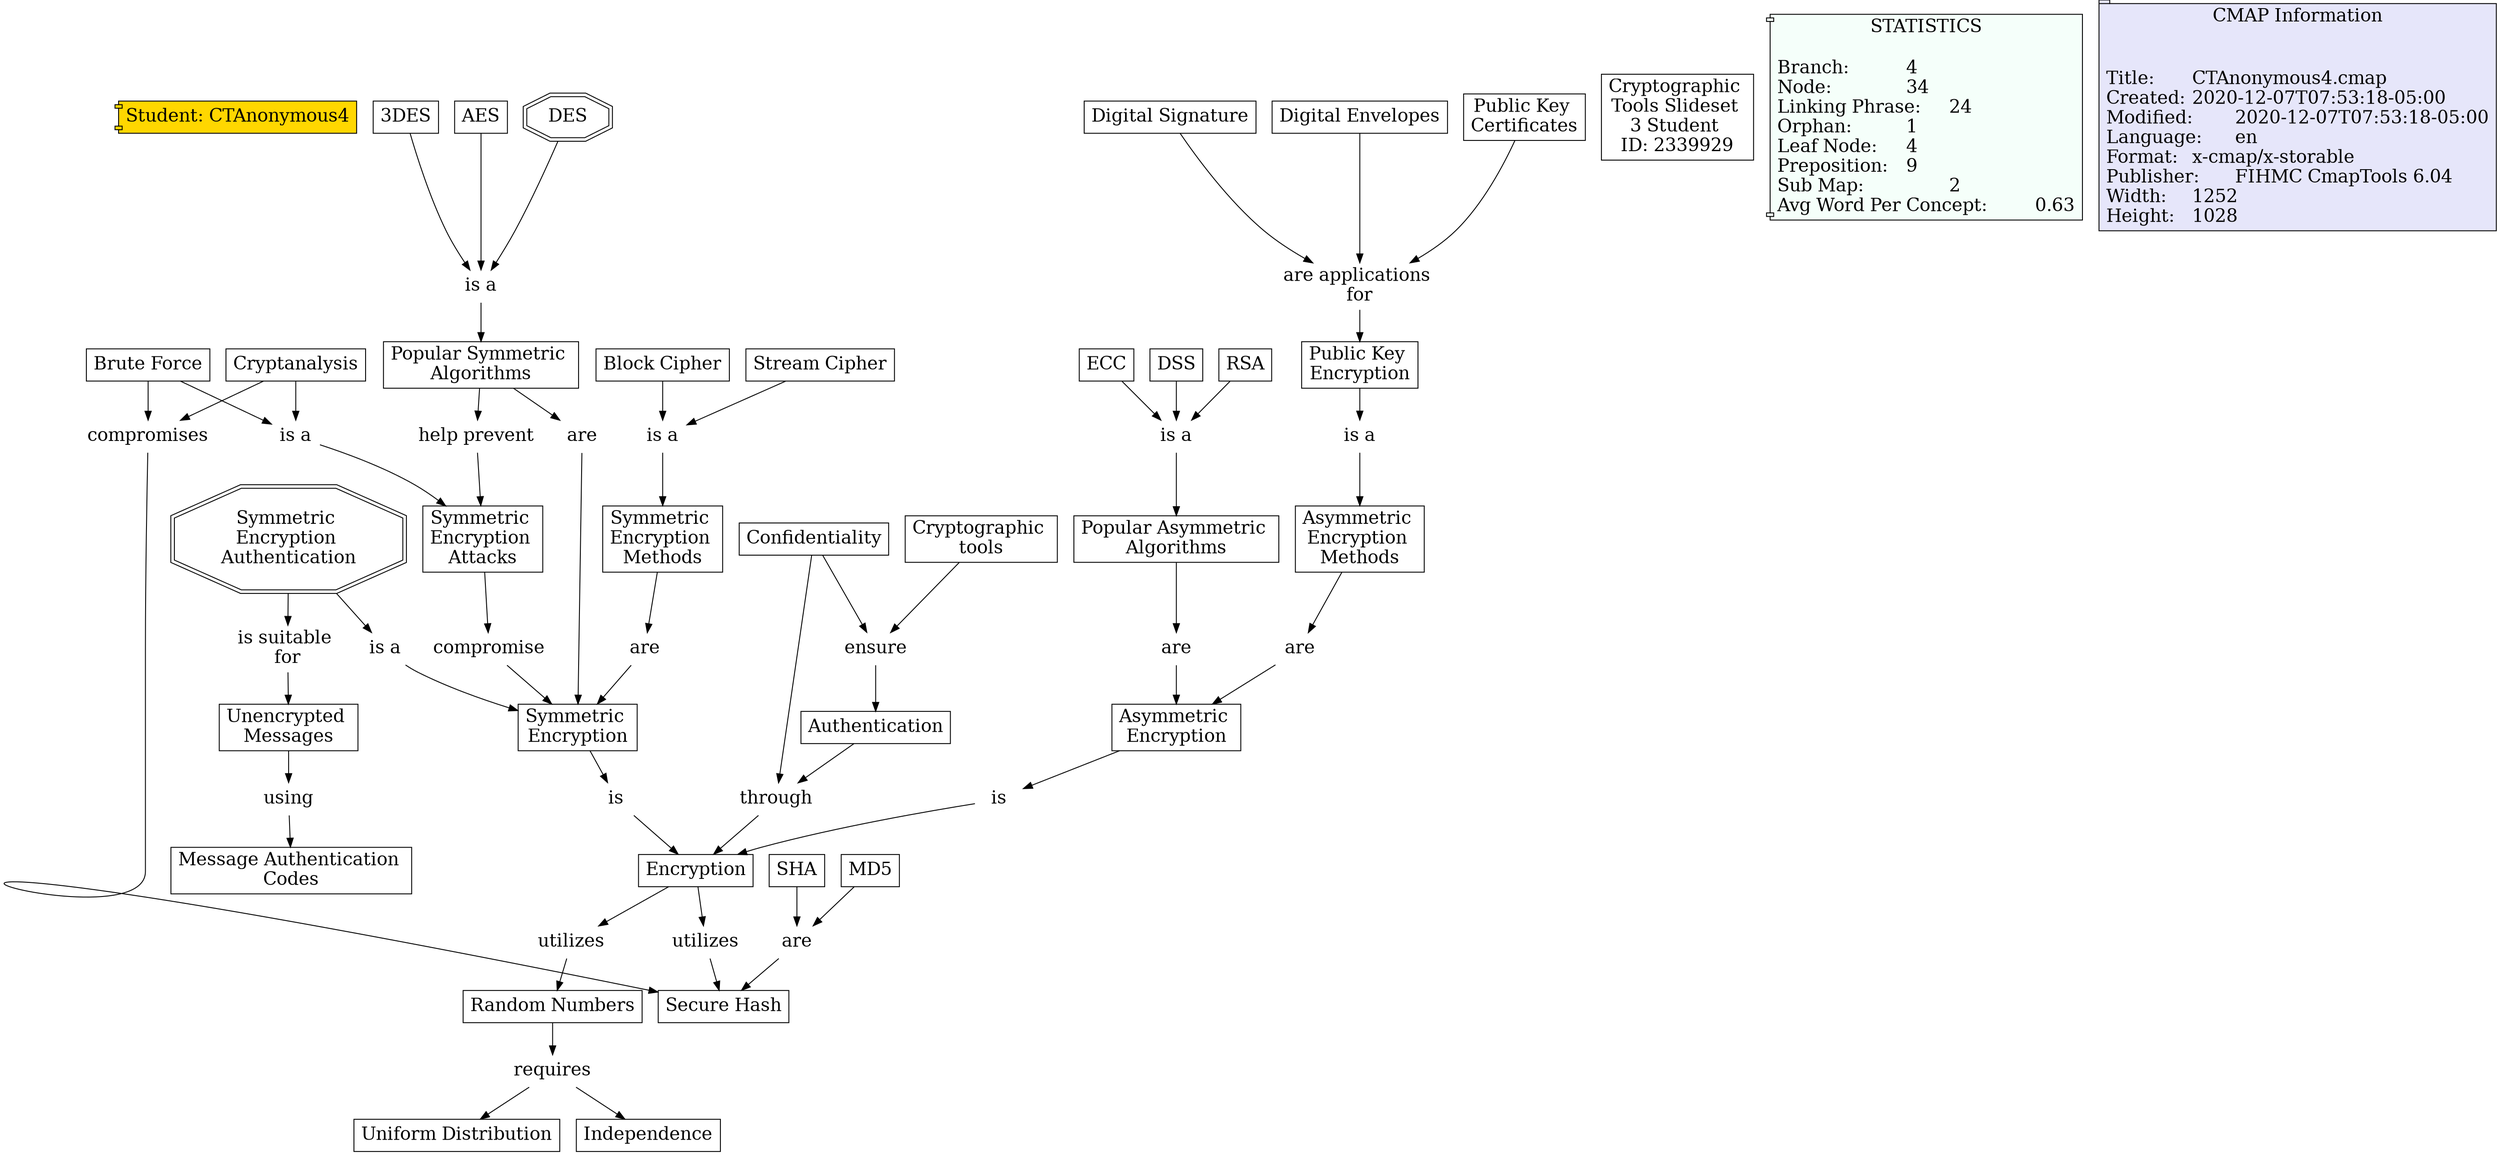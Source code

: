 // The Round Table
digraph {
	Student [label="Student: CTAnonymous4" fillcolor=gold fontsize=20 shape=component style=filled]
	"1RRX6T3DF-DJ2KR5-2NQ" [label=Encryption fillcolor=white fontsize=20 shape=rect style=filled]
	"1RRX711RN-1D64KBX-2WG" [label=utilizes fontsize=20 shape=none]
	"1RRX6T3DF-DJ2KR5-2NQ" -> "1RRX711RN-1D64KBX-2WG" [constraint=true]
	"1RRX5QBDW-22ZX5J0-1F6" [label="Popular Symmetric 
Algorithms" fillcolor=white fontsize=20 shape=rect style=filled]
	"1RRX5RFRZ-24NTMDF-1K0" [label=are fontsize=20 shape=none]
	"1RRX5QBDW-22ZX5J0-1F6" -> "1RRX5RFRZ-24NTMDF-1K0" [constraint=true]
	"1RRX6ZQ3G-243P6GK-2T4" [label=through fontsize=20 shape=none]
	"1RRX6T3DF-DJ2KR5-2NQ" [label=Encryption fillcolor=white fontsize=20 shape=rect style=filled]
	"1RRX6ZQ3G-243P6GK-2T4" -> "1RRX6T3DF-DJ2KR5-2NQ" [constraint=true]
	"1RRX7F89H-19QMDKP-3LM" [label=requires fontsize=20 shape=none]
	"1RRX7DCX6-TS6J33-3J4" [label="Uniform Distribution
" fillcolor=white fontsize=20 shape=rect style=filled]
	"1RRX7F89H-19QMDKP-3LM" -> "1RRX7DCX6-TS6J33-3J4" [constraint=true]
	"1RRX5S0GC-5P7SHC-1KZ" [label="3DES" fillcolor=white fontsize=20 shape=rect style=filled]
	"1RRX5TB2R-21B0R49-1PV" [label="is a" fontsize=20 shape=none]
	"1RRX5S0GC-5P7SHC-1KZ" -> "1RRX5TB2R-21B0R49-1PV" [constraint=true]
	"1RRX6L0M3-1384GY9-2CJ" [label=are fontsize=20 shape=none]
	"1RRX6JL9V-1V8MMM4-27R" [label="Secure Hash
" fillcolor=white fontsize=20 shape=rect style=filled]
	"1RRX6L0M3-1384GY9-2CJ" -> "1RRX6JL9V-1V8MMM4-27R" [constraint=true]
	"1RRX6KN6M-JKSJVM-2BP" [label=SHA fillcolor=white fontsize=20 shape=rect style=filled]
	"1RRX6L0M3-1384GY9-2CJ" [label=are fontsize=20 shape=none]
	"1RRX6KN6M-JKSJVM-2BP" -> "1RRX6L0M3-1384GY9-2CJ" [constraint=true]
	"1RRX5QBDW-22ZX5J0-1F6" [label="Popular Symmetric 
Algorithms" fillcolor=white fontsize=20 shape=rect style=filled]
	"1RRX5QWZ1-12YN31V-1HX" [label="help prevent
" fontsize=20 shape=none]
	"1RRX5QBDW-22ZX5J0-1F6" -> "1RRX5QWZ1-12YN31V-1HX" [constraint=true]
	"1RRX4XL6M-PVWDJB-12P" [label="is a" fontsize=20 shape=none]
	"1RRX4SMMW-288PMXV-RB" [label="Symmetric 
Encryption 
Attacks" fillcolor=white fontsize=20 shape=rect style=filled]
	"1RRX4XL6M-PVWDJB-12P" -> "1RRX4SMMW-288PMXV-RB" [constraint=true]
	"1RRX78W5R-TBFLM7-39S" [label="Digital Signature
" fillcolor=white fontsize=20 shape=rect style=filled]
	"1RRX79QNY-1WC41ZV-3DB" [label="are applications 
for" fontsize=20 shape=none]
	"1RRX78W5R-TBFLM7-39S" -> "1RRX79QNY-1WC41ZV-3DB" [constraint=true]
	"1RRX631XR-2DDV69R-212" [label="Symmetric 
Encryption 
Authentication" fillcolor=white fontsize=20 shape=doubleoctagon style=filled]
	"1RRX63D2V-1CX5ND0-22H" [label="is a" fontsize=20 shape=none]
	"1RRX631XR-2DDV69R-212" -> "1RRX63D2V-1CX5ND0-22H" [constraint=true]
	"1RRX5S2WS-1PZF9Q-1L8" [label=AES fillcolor=white fontsize=20 shape=rect style=filled]
	"1RRX5TB2R-21B0R49-1PV" [label="is a" fontsize=20 shape=none]
	"1RRX5S2WS-1PZF9Q-1L8" -> "1RRX5TB2R-21B0R49-1PV" [constraint=true]
	"1RRX4936Q-3QJVQT-PD" [label="Symmetric 
Encryption" fillcolor=white fontsize=20 shape=rect style=filled]
	"1RRX6W2VG-Z6TSHW-2QR" [label=is fontsize=20 shape=none]
	"1RRX4936Q-3QJVQT-PD" -> "1RRX6W2VG-Z6TSHW-2QR" [constraint=true]
	"1RRX6QRXG-15MMZJR-2J3" [label="Asymmetric 
Encryption 
Methods" fillcolor=white fontsize=20 shape=rect style=filled]
	"1RRX72HLK-1GK8N6M-2ZX" [label=are fontsize=20 shape=none]
	"1RRX6QRXG-15MMZJR-2J3" -> "1RRX72HLK-1GK8N6M-2ZX" [constraint=true]
	"1RRX5YCJZ-2CFPS6F-1YC" [label=are fontsize=20 shape=none]
	"1RRX4936Q-3QJVQT-PD" [label="Symmetric 
Encryption" fillcolor=white fontsize=20 shape=rect style=filled]
	"1RRX5YCJZ-2CFPS6F-1YC" -> "1RRX4936Q-3QJVQT-PD" [constraint=true]
	"1RRX494WH-1LPN9C7-PJ" [label="Asymmetric 
Encryption" fillcolor=white fontsize=20 shape=rect style=filled]
	"1RRX6WCWZ-1V7NVNJ-2RK" [label=is fontsize=20 shape=none]
	"1RRX494WH-1LPN9C7-PJ" -> "1RRX6WCWZ-1V7NVNJ-2RK" [constraint=true]
	"1RRX6NVCN-27MRTYM-2GS" [label=compromises fontsize=20 shape=none]
	"1RRX6JL9V-1V8MMM4-27R" [label="Secure Hash
" fillcolor=white fontsize=20 shape=rect style=filled]
	"1RRX6NVCN-27MRTYM-2GS" -> "1RRX6JL9V-1V8MMM4-27R" [constraint=true]
	"1RRX5XRCL-10XQJP-1X2" [label="is a" fontsize=20 shape=none]
	"1RRX5W2MZ-1RD1273-1SN" [label="Symmetric 
Encryption 
Methods" fillcolor=white fontsize=20 shape=rect style=filled]
	"1RRX5XRCL-10XQJP-1X2" -> "1RRX5W2MZ-1RD1273-1SN" [constraint=true]
	"1RRX5X3LN-17TYMV-1VT" [label="Stream Cipher
" fillcolor=white fontsize=20 shape=rect style=filled]
	"1RRX5XRCL-10XQJP-1X2" [label="is a" fontsize=20 shape=none]
	"1RRX5X3LN-17TYMV-1VT" -> "1RRX5XRCL-10XQJP-1X2" [constraint=true]
	"1RRX4X614-154RWHG-114" [label="Brute Force
" fillcolor=white fontsize=20 shape=rect style=filled]
	"1RRX6NVCN-27MRTYM-2GS" [label=compromises fontsize=20 shape=none]
	"1RRX4X614-154RWHG-114" -> "1RRX6NVCN-27MRTYM-2GS" [constraint=true]
	"1RRX5TB2R-21B0R49-1PV" [label="is a" fontsize=20 shape=none]
	"1RRX5QBDW-22ZX5J0-1F6" [label="Popular Symmetric 
Algorithms" fillcolor=white fontsize=20 shape=rect style=filled]
	"1RRX5TB2R-21B0R49-1PV" -> "1RRX5QBDW-22ZX5J0-1F6" [constraint=true]
	"1RRX7CD2M-1V639PC-3GJ" [label="Random Numbers
" fillcolor=white fontsize=20 shape=rect style=filled]
	"1RRX7F89H-19QMDKP-3LM" [label=requires fontsize=20 shape=none]
	"1RRX7CD2M-1V639PC-3GJ" -> "1RRX7F89H-19QMDKP-3LM" [constraint=true]
	"1RRX7CLPX-1JFHD9F-3H8" [label=utilizes fontsize=20 shape=none]
	"1RRX7CD2M-1V639PC-3GJ" [label="Random Numbers
" fillcolor=white fontsize=20 shape=rect style=filled]
	"1RRX7CLPX-1JFHD9F-3H8" -> "1RRX7CD2M-1V639PC-3GJ" [constraint=true]
	"1RRX6WCWZ-1V7NVNJ-2RK" [label=is fontsize=20 shape=none]
	"1RRX6T3DF-DJ2KR5-2NQ" [label=Encryption fillcolor=white fontsize=20 shape=rect style=filled]
	"1RRX6WCWZ-1V7NVNJ-2RK" -> "1RRX6T3DF-DJ2KR5-2NQ" [constraint=true]
	"1RRX775RX-22M7T31-37Q" [label=ECC fillcolor=white fontsize=20 shape=rect style=filled]
	"1RRX77M2C-862QZC-387" [label="is a" fontsize=20 shape=none]
	"1RRX775RX-22M7T31-37Q" -> "1RRX77M2C-862QZC-387" [constraint=true]
	"1RRX6CPGG-1J0WBGM-25L" [label="is suitable 
for" fontsize=20 shape=none]
	"1RRX6BSK0-V8VLY5-238" [label="Unencrypted 
Messages" fillcolor=white fontsize=20 shape=rect style=filled]
	"1RRX6CPGG-1J0WBGM-25L" -> "1RRX6BSK0-V8VLY5-238" [constraint=true]
	"1RRX72LZW-1BJ87DN-30L" [label="Public Key 
Encryption" fillcolor=white fontsize=20 shape=rect style=filled]
	"1RRX72V3X-L13XDX-31K" [label="is a" fontsize=20 shape=none]
	"1RRX72LZW-1BJ87DN-30L" -> "1RRX72V3X-L13XDX-31K" [constraint=true]
	"1RRX72HLK-1GK8N6M-2ZX" [label=are fontsize=20 shape=none]
	"1RRX494WH-1LPN9C7-PJ" [label="Asymmetric 
Encryption" fillcolor=white fontsize=20 shape=rect style=filled]
	"1RRX72HLK-1GK8N6M-2ZX" -> "1RRX494WH-1LPN9C7-PJ" [constraint=true]
	"1RRX72V3X-L13XDX-31K" [label="is a" fontsize=20 shape=none]
	"1RRX6QRXG-15MMZJR-2J3" [label="Asymmetric 
Encryption 
Methods" fillcolor=white fontsize=20 shape=rect style=filled]
	"1RRX72V3X-L13XDX-31K" -> "1RRX6QRXG-15MMZJR-2J3" [constraint=true]
	"1RRX4X614-154RWHG-114" [label="Brute Force
" fillcolor=white fontsize=20 shape=rect style=filled]
	"1RRX4XL6M-PVWDJB-12P" [label="is a" fontsize=20 shape=none]
	"1RRX4X614-154RWHG-114" -> "1RRX4XL6M-PVWDJB-12P" [constraint=true]
	"1RRX6CY7G-248WRY6-26S" [label=using fontsize=20 shape=none]
	"1RRX6C01Y-8CKV64-242" [label="Message Authentication 
Codes" fillcolor=white fontsize=20 shape=rect style=filled]
	"1RRX6CY7G-248WRY6-26S" -> "1RRX6C01Y-8CKV64-242" [constraint=true]
	"1RRX75FY9-136YH16-335" [label="Popular Asymmetric 
Algorithms" fillcolor=white fontsize=20 shape=rect style=filled]
	"1RRX76CM3-2CLDZ1W-363" [label=are fontsize=20 shape=none]
	"1RRX75FY9-136YH16-335" -> "1RRX76CM3-2CLDZ1W-363" [constraint=true]
	"1RRX5B7GC-106QC98-14P" [label=compromise fontsize=20 shape=none]
	"1RRX4936Q-3QJVQT-PD" [label="Symmetric 
Encryption" fillcolor=white fontsize=20 shape=rect style=filled]
	"1RRX5B7GC-106QC98-14P" -> "1RRX4936Q-3QJVQT-PD" [constraint=true]
	"1RRX6BSK0-V8VLY5-238" [label="Unencrypted 
Messages" fillcolor=white fontsize=20 shape=rect style=filled]
	"1RRX6CY7G-248WRY6-26S" [label=using fontsize=20 shape=none]
	"1RRX6BSK0-V8VLY5-238" -> "1RRX6CY7G-248WRY6-26S" [constraint=true]
	"1RRX5W2MZ-1RD1273-1SN" [label="Symmetric 
Encryption 
Methods" fillcolor=white fontsize=20 shape=rect style=filled]
	"1RRX5YCJZ-2CFPS6F-1YC" [label=are fontsize=20 shape=none]
	"1RRX5W2MZ-1RD1273-1SN" -> "1RRX5YCJZ-2CFPS6F-1YC" [constraint=true]
	"1RRX6W2VG-Z6TSHW-2QR" [label=is fontsize=20 shape=none]
	"1RRX6T3DF-DJ2KR5-2NQ" [label=Encryption fillcolor=white fontsize=20 shape=rect style=filled]
	"1RRX6W2VG-Z6TSHW-2QR" -> "1RRX6T3DF-DJ2KR5-2NQ" [constraint=true]
	"1RRX770R0-F17SR9-37G" [label=DSS fillcolor=white fontsize=20 shape=rect style=filled]
	"1RRX77M2C-862QZC-387" [label="is a" fontsize=20 shape=none]
	"1RRX770R0-F17SR9-37G" -> "1RRX77M2C-862QZC-387" [constraint=true]
	"1RRX6KRMQ-2DSK0B1-2C2" [label=MD5 fillcolor=white fontsize=20 shape=rect style=filled]
	"1RRX6L0M3-1384GY9-2CJ" [label=are fontsize=20 shape=none]
	"1RRX6KRMQ-2DSK0B1-2C2" -> "1RRX6L0M3-1384GY9-2CJ" [constraint=true]
	"1RRX4WQB4-1K37D4J-ZJ" [label=Cryptanalysis fillcolor=white fontsize=20 shape=rect style=filled]
	"1RRX6NVCN-27MRTYM-2GS" [label=compromises fontsize=20 shape=none]
	"1RRX4WQB4-1K37D4J-ZJ" -> "1RRX6NVCN-27MRTYM-2GS" [constraint=true]
	"1RRX797M5-1BDPR2W-3CD" [label="Digital Envelopes
" fillcolor=white fontsize=20 shape=rect style=filled]
	"1RRX79QNY-1WC41ZV-3DB" [label="are applications 
for" fontsize=20 shape=none]
	"1RRX797M5-1BDPR2W-3CD" -> "1RRX79QNY-1WC41ZV-3DB" [constraint=true]
	"1RRX76YFL-2DKC7X1-376" [label=RSA fillcolor=white fontsize=20 shape=rect style=filled]
	"1RRX77M2C-862QZC-387" [label="is a" fontsize=20 shape=none]
	"1RRX76YFL-2DKC7X1-376" -> "1RRX77M2C-862QZC-387" [constraint=true]
	"1RRX711RN-1D64KBX-2WG" [label=utilizes fontsize=20 shape=none]
	"1RRX6JL9V-1V8MMM4-27R" [label="Secure Hash
" fillcolor=white fontsize=20 shape=rect style=filled]
	"1RRX711RN-1D64KBX-2WG" -> "1RRX6JL9V-1V8MMM4-27R" [constraint=true]
	"1RRX63D2V-1CX5ND0-22H" [label="is a" fontsize=20 shape=none]
	"1RRX4936Q-3QJVQT-PD" [label="Symmetric 
Encryption" fillcolor=white fontsize=20 shape=rect style=filled]
	"1RRX63D2V-1CX5ND0-22H" -> "1RRX4936Q-3QJVQT-PD" [constraint=true]
	"1RRX76CM3-2CLDZ1W-363" [label=are fontsize=20 shape=none]
	"1RRX494WH-1LPN9C7-PJ" [label="Asymmetric 
Encryption" fillcolor=white fontsize=20 shape=rect style=filled]
	"1RRX76CM3-2CLDZ1W-363" -> "1RRX494WH-1LPN9C7-PJ" [constraint=true]
	"1RRX4SMMW-288PMXV-RB" [label="Symmetric 
Encryption 
Attacks" fillcolor=white fontsize=20 shape=rect style=filled]
	"1RRX5B7GC-106QC98-14P" [label=compromise fontsize=20 shape=none]
	"1RRX4SMMW-288PMXV-RB" -> "1RRX5B7GC-106QC98-14P" [constraint=true]
	"1RRX5RFRZ-24NTMDF-1K0" [label=are fontsize=20 shape=none]
	"1RRX4936Q-3QJVQT-PD" [label="Symmetric 
Encryption" fillcolor=white fontsize=20 shape=rect style=filled]
	"1RRX5RFRZ-24NTMDF-1K0" -> "1RRX4936Q-3QJVQT-PD" [constraint=true]
	"1RRX4WQB4-1K37D4J-ZJ" [label=Cryptanalysis fillcolor=white fontsize=20 shape=rect style=filled]
	"1RRX4XL6M-PVWDJB-12P" [label="is a" fontsize=20 shape=none]
	"1RRX4WQB4-1K37D4J-ZJ" -> "1RRX4XL6M-PVWDJB-12P" [constraint=true]
	"1RRX77M2C-862QZC-387" [label="is a" fontsize=20 shape=none]
	"1RRX75FY9-136YH16-335" [label="Popular Asymmetric 
Algorithms" fillcolor=white fontsize=20 shape=rect style=filled]
	"1RRX77M2C-862QZC-387" -> "1RRX75FY9-136YH16-335" [constraint=true]
	"1RRX6T3DF-DJ2KR5-2NQ" [label=Encryption fillcolor=white fontsize=20 shape=rect style=filled]
	"1RRX7CLPX-1JFHD9F-3H8" [label=utilizes fontsize=20 shape=none]
	"1RRX6T3DF-DJ2KR5-2NQ" -> "1RRX7CLPX-1JFHD9F-3H8" [constraint=true]
	"1RRX410D9-1BVPDS4-HY" [label=Confidentiality fillcolor=white fontsize=20 shape=rect style=filled]
	"1RRX41MN2-R1PCMS-K7" [label=ensure fontsize=20 shape=none]
	"1RRX410D9-1BVPDS4-HY" -> "1RRX41MN2-R1PCMS-K7" [constraint=true]
	"1RRX79QNY-1WC41ZV-3DB" [label="are applications 
for" fontsize=20 shape=none]
	"1RRX72LZW-1BJ87DN-30L" [label="Public Key 
Encryption" fillcolor=white fontsize=20 shape=rect style=filled]
	"1RRX79QNY-1WC41ZV-3DB" -> "1RRX72LZW-1BJ87DN-30L" [constraint=true]
	"1RRX5X4LC-1PZ2ZV3-1VY" [label="Block Cipher
" fillcolor=white fontsize=20 shape=rect style=filled]
	"1RRX5XRCL-10XQJP-1X2" [label="is a" fontsize=20 shape=none]
	"1RRX5X4LC-1PZ2ZV3-1VY" -> "1RRX5XRCL-10XQJP-1X2" [constraint=true]
	"1RRX41MN2-R1PCMS-K7" [label=ensure fontsize=20 shape=none]
	"1RRX40ZJ2-2C4X361-HT" [label=Authentication fillcolor=white fontsize=20 shape=rect style=filled]
	"1RRX41MN2-R1PCMS-K7" -> "1RRX40ZJ2-2C4X361-HT" [constraint=true]
	"1RRX40ZJ2-2C4X361-HT" [label=Authentication fillcolor=white fontsize=20 shape=rect style=filled]
	"1RRX6ZQ3G-243P6GK-2T4" [label=through fontsize=20 shape=none]
	"1RRX40ZJ2-2C4X361-HT" -> "1RRX6ZQ3G-243P6GK-2T4" [constraint=true]
	"1RRX79214-1Z92GP1-3BH" [label="Public Key 
Certificates" fillcolor=white fontsize=20 shape=rect style=filled]
	"1RRX79QNY-1WC41ZV-3DB" [label="are applications 
for" fontsize=20 shape=none]
	"1RRX79214-1Z92GP1-3BH" -> "1RRX79QNY-1WC41ZV-3DB" [constraint=true]
	"1RRX5QWZ1-12YN31V-1HX" [label="help prevent
" fontsize=20 shape=none]
	"1RRX4SMMW-288PMXV-RB" [label="Symmetric 
Encryption 
Attacks" fillcolor=white fontsize=20 shape=rect style=filled]
	"1RRX5QWZ1-12YN31V-1HX" -> "1RRX4SMMW-288PMXV-RB" [constraint=true]
	"1RRX5RS3X-1Q0YC47-1KN" [label=DES fillcolor=white fontsize=20 shape=doubleoctagon style=filled]
	"1RRX5TB2R-21B0R49-1PV" [label="is a" fontsize=20 shape=none]
	"1RRX5RS3X-1Q0YC47-1KN" -> "1RRX5TB2R-21B0R49-1PV" [constraint=true]
	"1RRX41CPZ-NH20DT-J7" [label="Cryptographic 
tools" fillcolor=white fontsize=20 shape=rect style=filled]
	"1RRX41MN2-R1PCMS-K7" [label=ensure fontsize=20 shape=none]
	"1RRX41CPZ-NH20DT-J7" -> "1RRX41MN2-R1PCMS-K7" [constraint=true]
	"1RRX7F89H-19QMDKP-3LM" [label=requires fontsize=20 shape=none]
	"1RRX7DN29-HSQ89L-3JY" [label=Independence fillcolor=white fontsize=20 shape=rect style=filled]
	"1RRX7F89H-19QMDKP-3LM" -> "1RRX7DN29-HSQ89L-3JY" [constraint=true]
	"1RRX631XR-2DDV69R-212" [label="Symmetric 
Encryption 
Authentication" fillcolor=white fontsize=20 shape=doubleoctagon style=filled]
	"1RRX6CPGG-1J0WBGM-25L" [label="is suitable 
for" fontsize=20 shape=none]
	"1RRX631XR-2DDV69R-212" -> "1RRX6CPGG-1J0WBGM-25L" [constraint=true]
	"1RRX410D9-1BVPDS4-HY" [label=Confidentiality fillcolor=white fontsize=20 shape=rect style=filled]
	"1RRX6ZQ3G-243P6GK-2T4" [label=through fontsize=20 shape=none]
	"1RRX410D9-1BVPDS4-HY" -> "1RRX6ZQ3G-243P6GK-2T4" [constraint=true]
	"1RRX3X0BL-27KWJ6-8T" [label="Cryptographic 
Tools Slideset 
3 Student 
ID: 2339929
" fillcolor=white fontsize=20 shape=rect style=filled]
	statictics [label="STATISTICS
\lBranch:		4\lNode:		34\lLinking Phrase:	24\lOrphan:		1\lLeaf Node:	4\lPreposition:	9\lSub Map:		2\lAvg Word Per Concept:	0.63\l" Gsplines=true fillcolor="#F5FFFA" fontsize=20 shape=component style=filled]
	file_info [label="CMAP Information

\lTitle:	CTAnonymous4.cmap\lCreated:	2020-12-07T07:53:18-05:00\lModified:	2020-12-07T07:53:18-05:00\lLanguage:	en\lFormat:	x-cmap/x-storable\lPublisher:	FIHMC CmapTools 6.04\lWidth:	1252\lHeight:	1028\l" Gsplines=true fillcolor="#E6E6FA" fontsize=20 shape=tab style=filled]
}
